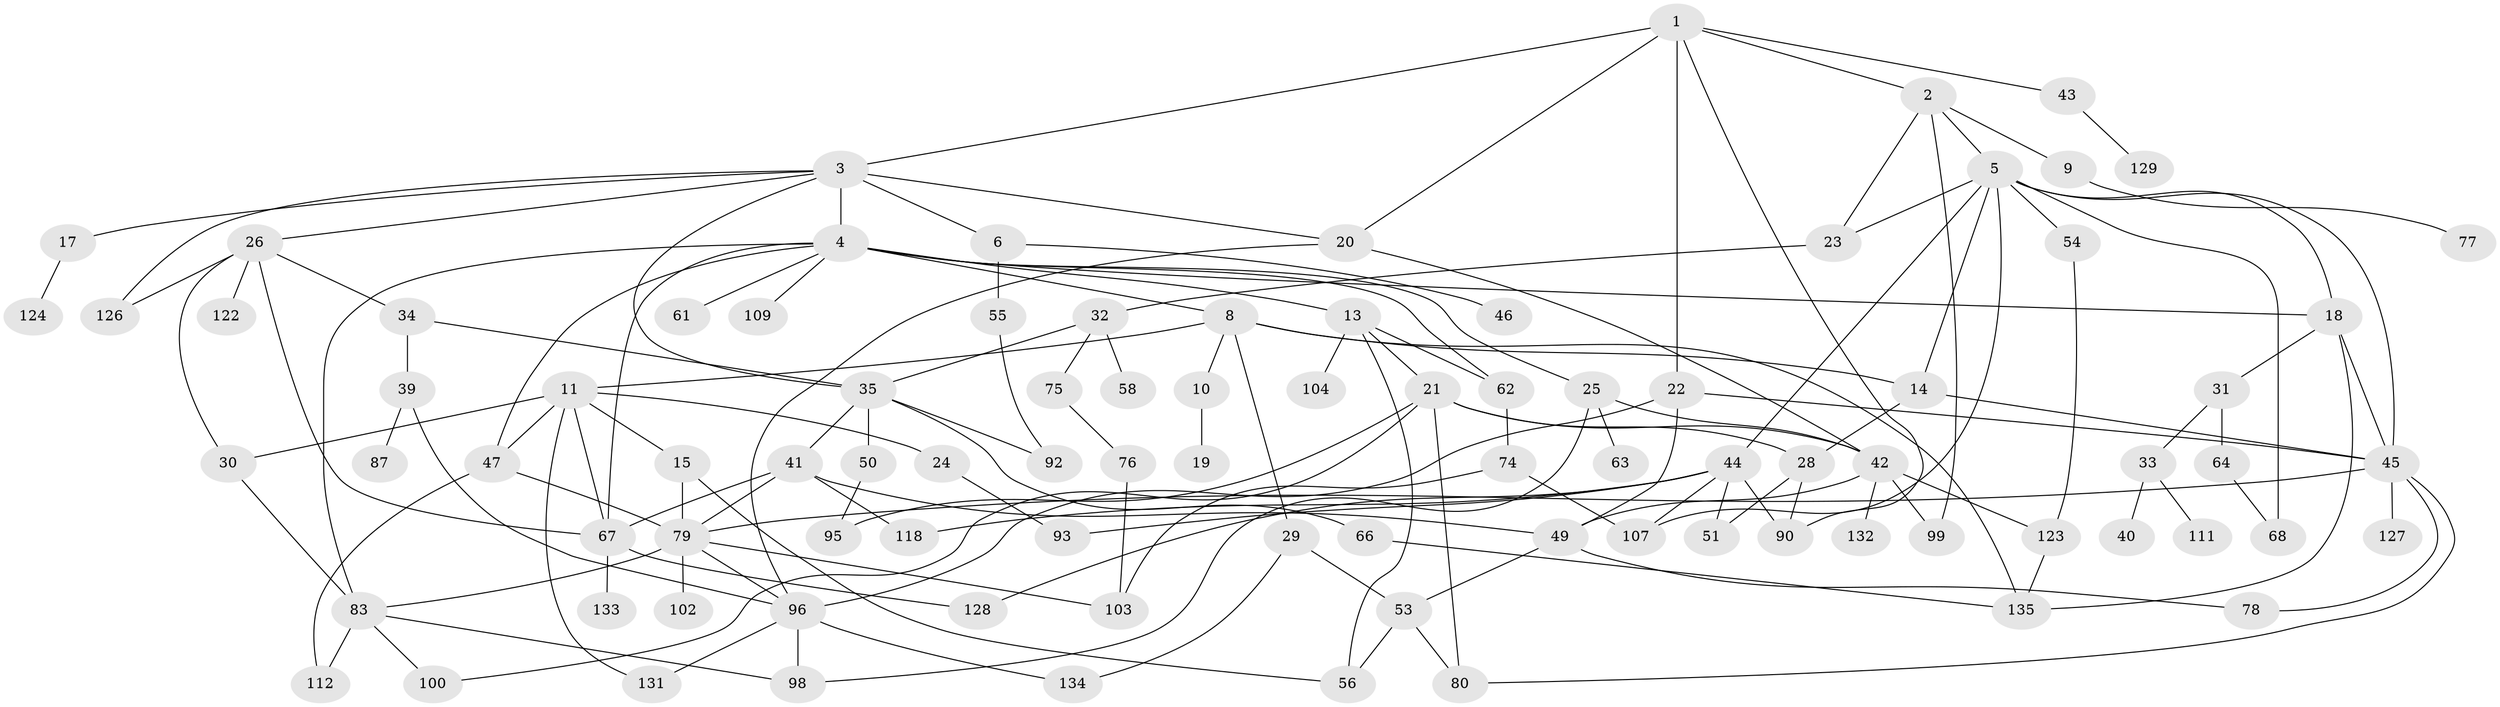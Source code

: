 // original degree distribution, {8: 0.007352941176470588, 5: 0.058823529411764705, 9: 0.007352941176470588, 7: 0.04411764705882353, 3: 0.19852941176470587, 6: 0.014705882352941176, 4: 0.16176470588235295, 2: 0.3161764705882353, 1: 0.19117647058823528}
// Generated by graph-tools (version 1.1) at 2025/10/02/27/25 16:10:51]
// undirected, 92 vertices, 150 edges
graph export_dot {
graph [start="1"]
  node [color=gray90,style=filled];
  1 [super="+48"];
  2 [super="+27"];
  3 [super="+108"];
  4 [super="+7"];
  5 [super="+12"];
  6;
  8 [super="+16"];
  9 [super="+81"];
  10;
  11 [super="+57"];
  13 [super="+85"];
  14 [super="+106"];
  15 [super="+59"];
  17;
  18 [super="+88"];
  19 [super="+52"];
  20 [super="+71"];
  21 [super="+82"];
  22 [super="+38"];
  23;
  24;
  25;
  26 [super="+89"];
  28 [super="+60"];
  29 [super="+37"];
  30;
  31 [super="+65"];
  32 [super="+113"];
  33 [super="+110"];
  34;
  35 [super="+36"];
  39 [super="+120"];
  40 [super="+94"];
  41 [super="+115"];
  42 [super="+117"];
  43;
  44 [super="+73"];
  45 [super="+130"];
  46 [super="+91"];
  47 [super="+69"];
  49 [super="+101"];
  50;
  51;
  53;
  54 [super="+121"];
  55;
  56 [super="+86"];
  58;
  61 [super="+125"];
  62 [super="+72"];
  63;
  64 [super="+119"];
  66;
  67 [super="+116"];
  68 [super="+70"];
  74 [super="+84"];
  75;
  76;
  77;
  78;
  79 [super="+136"];
  80 [super="+97"];
  83 [super="+114"];
  87;
  90;
  92;
  93;
  95;
  96 [super="+105"];
  98;
  99;
  100;
  102;
  103;
  104;
  107;
  109;
  111;
  112;
  118;
  122;
  123;
  124;
  126;
  127;
  128;
  129;
  131;
  132;
  133;
  134;
  135;
  1 -- 2;
  1 -- 3 [weight=2];
  1 -- 22;
  1 -- 43;
  1 -- 90;
  1 -- 20;
  2 -- 5;
  2 -- 9;
  2 -- 23;
  2 -- 99;
  3 -- 4;
  3 -- 6;
  3 -- 17;
  3 -- 20;
  3 -- 26;
  3 -- 35;
  3 -- 126;
  4 -- 8;
  4 -- 13;
  4 -- 18;
  4 -- 25;
  4 -- 62;
  4 -- 67;
  4 -- 83;
  4 -- 61;
  4 -- 109;
  4 -- 47;
  5 -- 14;
  5 -- 23;
  5 -- 44;
  5 -- 107;
  5 -- 54;
  5 -- 45;
  5 -- 68;
  5 -- 18;
  6 -- 46;
  6 -- 55;
  8 -- 10;
  8 -- 11;
  8 -- 29;
  8 -- 14;
  8 -- 135;
  9 -- 77;
  10 -- 19;
  11 -- 15;
  11 -- 24;
  11 -- 47;
  11 -- 67;
  11 -- 131;
  11 -- 30;
  13 -- 21;
  13 -- 104;
  13 -- 56;
  13 -- 62;
  14 -- 28;
  14 -- 45;
  15 -- 56;
  15 -- 79;
  17 -- 124;
  18 -- 31;
  18 -- 135;
  18 -- 45;
  20 -- 42;
  20 -- 96;
  21 -- 80 [weight=2];
  21 -- 100;
  21 -- 42;
  21 -- 95;
  21 -- 28;
  22 -- 96;
  22 -- 45;
  22 -- 49;
  23 -- 32;
  24 -- 93;
  25 -- 63;
  25 -- 98;
  25 -- 42;
  26 -- 30;
  26 -- 34;
  26 -- 122;
  26 -- 126;
  26 -- 67;
  28 -- 90;
  28 -- 51;
  29 -- 53;
  29 -- 134;
  30 -- 83;
  31 -- 33;
  31 -- 64;
  32 -- 35;
  32 -- 58;
  32 -- 75;
  33 -- 40;
  33 -- 111;
  34 -- 39;
  34 -- 35;
  35 -- 50;
  35 -- 66;
  35 -- 41;
  35 -- 92;
  39 -- 87;
  39 -- 96;
  41 -- 67;
  41 -- 49;
  41 -- 118;
  41 -- 79;
  42 -- 49;
  42 -- 99;
  42 -- 123;
  42 -- 132;
  43 -- 129;
  44 -- 51;
  44 -- 90;
  44 -- 107;
  44 -- 118;
  44 -- 93;
  44 -- 128;
  45 -- 78;
  45 -- 127;
  45 -- 79;
  45 -- 80;
  47 -- 112;
  47 -- 79;
  49 -- 53;
  49 -- 78;
  50 -- 95;
  53 -- 80;
  53 -- 56;
  54 -- 123;
  55 -- 92;
  62 -- 74;
  64 -- 68;
  66 -- 135;
  67 -- 133;
  67 -- 128;
  74 -- 107;
  74 -- 103;
  75 -- 76;
  76 -- 103;
  79 -- 102;
  79 -- 103;
  79 -- 83;
  79 -- 96;
  83 -- 100;
  83 -- 112;
  83 -- 98;
  96 -- 131;
  96 -- 134;
  96 -- 98;
  123 -- 135;
}
